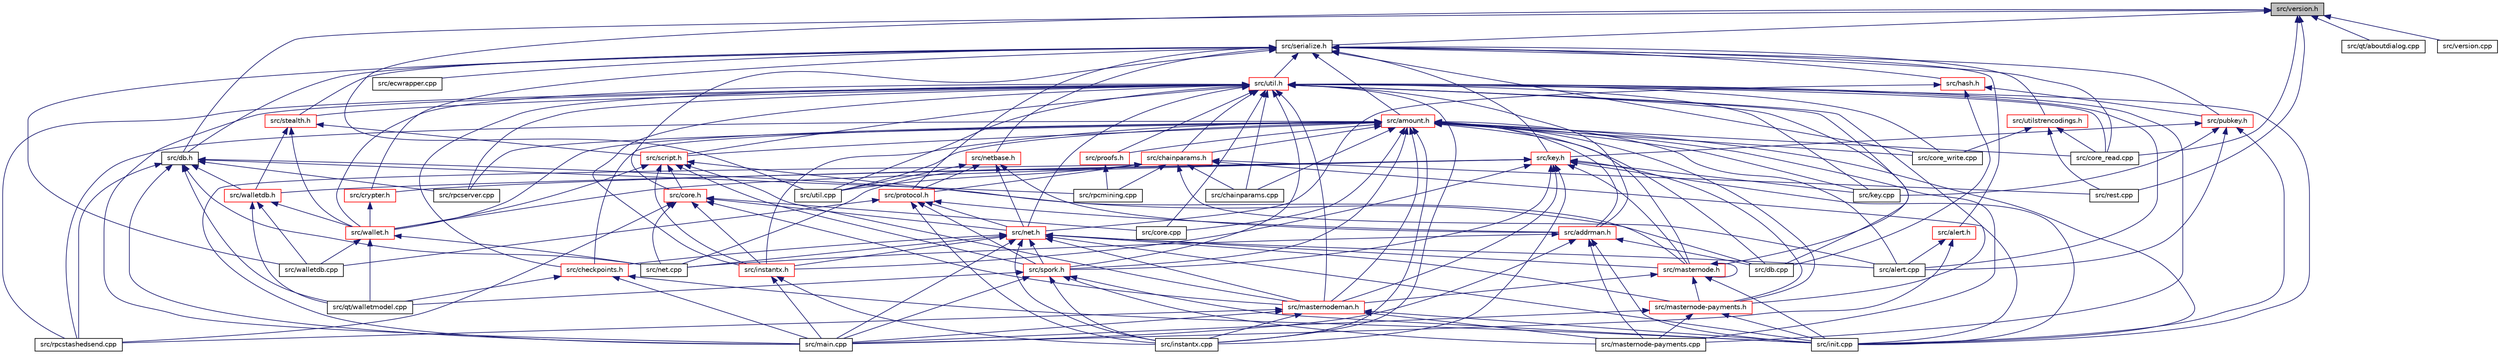 digraph "src/version.h"
{
  edge [fontname="Helvetica",fontsize="10",labelfontname="Helvetica",labelfontsize="10"];
  node [fontname="Helvetica",fontsize="10",shape=record];
  Node3 [label="src/version.h",height=0.2,width=0.4,color="black", fillcolor="grey75", style="filled", fontcolor="black"];
  Node3 -> Node4 [dir="back",color="midnightblue",fontsize="10",style="solid",fontname="Helvetica"];
  Node4 [label="src/serialize.h",height=0.2,width=0.4,color="black", fillcolor="white", style="filled",URL="$df/d9d/serialize_8h.html"];
  Node4 -> Node5 [dir="back",color="midnightblue",fontsize="10",style="solid",fontname="Helvetica"];
  Node5 [label="src/util.h",height=0.2,width=0.4,color="red", fillcolor="white", style="filled",URL="$d8/d3c/util_8h.html"];
  Node5 -> Node6 [dir="back",color="midnightblue",fontsize="10",style="solid",fontname="Helvetica"];
  Node6 [label="src/chainparams.h",height=0.2,width=0.4,color="red", fillcolor="white", style="filled",URL="$d7/ddb/chainparams_8h.html"];
  Node6 -> Node7 [dir="back",color="midnightblue",fontsize="10",style="solid",fontname="Helvetica"];
  Node7 [label="src/protocol.h",height=0.2,width=0.4,color="red", fillcolor="white", style="filled",URL="$d2/d5e/protocol_8h.html"];
  Node7 -> Node9 [dir="back",color="midnightblue",fontsize="10",style="solid",fontname="Helvetica"];
  Node9 [label="src/net.h",height=0.2,width=0.4,color="red", fillcolor="white", style="filled",URL="$d7/d97/net_8h.html"];
  Node9 -> Node33 [dir="back",color="midnightblue",fontsize="10",style="solid",fontname="Helvetica"];
  Node33 [label="src/masternode.h",height=0.2,width=0.4,color="red", fillcolor="white", style="filled",URL="$d9/dec/masternode_8h.html"];
  Node33 -> Node33 [dir="back",color="midnightblue",fontsize="10",style="solid",fontname="Helvetica"];
  Node33 -> Node34 [dir="back",color="midnightblue",fontsize="10",style="solid",fontname="Helvetica"];
  Node34 [label="src/masternodeman.h",height=0.2,width=0.4,color="red", fillcolor="white", style="filled",URL="$db/d32/masternodeman_8h.html"];
  Node34 -> Node13 [dir="back",color="midnightblue",fontsize="10",style="solid",fontname="Helvetica"];
  Node13 [label="src/init.cpp",height=0.2,width=0.4,color="black", fillcolor="white", style="filled",URL="$d0/dc9/init_8cpp.html"];
  Node34 -> Node14 [dir="back",color="midnightblue",fontsize="10",style="solid",fontname="Helvetica"];
  Node14 [label="src/instantx.cpp",height=0.2,width=0.4,color="black", fillcolor="white", style="filled",URL="$db/d72/instantx_8cpp.html"];
  Node34 -> Node15 [dir="back",color="midnightblue",fontsize="10",style="solid",fontname="Helvetica"];
  Node15 [label="src/main.cpp",height=0.2,width=0.4,color="black", fillcolor="white", style="filled",URL="$df/d0a/main_8cpp.html"];
  Node34 -> Node16 [dir="back",color="midnightblue",fontsize="10",style="solid",fontname="Helvetica"];
  Node16 [label="src/masternode-payments.cpp",height=0.2,width=0.4,color="black", fillcolor="white", style="filled",URL="$d8/d43/masternode-payments_8cpp.html"];
  Node34 -> Node32 [dir="back",color="midnightblue",fontsize="10",style="solid",fontname="Helvetica"];
  Node32 [label="src/rpcstashedsend.cpp",height=0.2,width=0.4,color="black", fillcolor="white", style="filled",URL="$d5/d6b/rpcstashedsend_8cpp.html"];
  Node33 -> Node37 [dir="back",color="midnightblue",fontsize="10",style="solid",fontname="Helvetica"];
  Node37 [label="src/masternode-payments.h",height=0.2,width=0.4,color="red", fillcolor="white", style="filled",URL="$dc/d20/masternode-payments_8h.html"];
  Node37 -> Node13 [dir="back",color="midnightblue",fontsize="10",style="solid",fontname="Helvetica"];
  Node37 -> Node15 [dir="back",color="midnightblue",fontsize="10",style="solid",fontname="Helvetica"];
  Node37 -> Node16 [dir="back",color="midnightblue",fontsize="10",style="solid",fontname="Helvetica"];
  Node33 -> Node13 [dir="back",color="midnightblue",fontsize="10",style="solid",fontname="Helvetica"];
  Node9 -> Node34 [dir="back",color="midnightblue",fontsize="10",style="solid",fontname="Helvetica"];
  Node9 -> Node37 [dir="back",color="midnightblue",fontsize="10",style="solid",fontname="Helvetica"];
  Node9 -> Node92 [dir="back",color="midnightblue",fontsize="10",style="solid",fontname="Helvetica"];
  Node92 [label="src/alert.cpp",height=0.2,width=0.4,color="black", fillcolor="white", style="filled",URL="$d4/da0/alert_8cpp.html"];
  Node9 -> Node93 [dir="back",color="midnightblue",fontsize="10",style="solid",fontname="Helvetica"];
  Node93 [label="src/checkpoints.h",height=0.2,width=0.4,color="red", fillcolor="white", style="filled",URL="$d8/dd7/checkpoints_8h.html"];
  Node93 -> Node13 [dir="back",color="midnightblue",fontsize="10",style="solid",fontname="Helvetica"];
  Node93 -> Node15 [dir="back",color="midnightblue",fontsize="10",style="solid",fontname="Helvetica"];
  Node93 -> Node18 [dir="back",color="midnightblue",fontsize="10",style="solid",fontname="Helvetica"];
  Node18 [label="src/qt/walletmodel.cpp",height=0.2,width=0.4,color="black", fillcolor="white", style="filled",URL="$d8/d9b/walletmodel_8cpp.html"];
  Node9 -> Node13 [dir="back",color="midnightblue",fontsize="10",style="solid",fontname="Helvetica"];
  Node9 -> Node12 [dir="back",color="midnightblue",fontsize="10",style="solid",fontname="Helvetica"];
  Node12 [label="src/spork.h",height=0.2,width=0.4,color="red", fillcolor="white", style="filled",URL="$d0/d24/spork_8h.html"];
  Node12 -> Node13 [dir="back",color="midnightblue",fontsize="10",style="solid",fontname="Helvetica"];
  Node12 -> Node14 [dir="back",color="midnightblue",fontsize="10",style="solid",fontname="Helvetica"];
  Node12 -> Node15 [dir="back",color="midnightblue",fontsize="10",style="solid",fontname="Helvetica"];
  Node12 -> Node16 [dir="back",color="midnightblue",fontsize="10",style="solid",fontname="Helvetica"];
  Node12 -> Node18 [dir="back",color="midnightblue",fontsize="10",style="solid",fontname="Helvetica"];
  Node9 -> Node14 [dir="back",color="midnightblue",fontsize="10",style="solid",fontname="Helvetica"];
  Node9 -> Node79 [dir="back",color="midnightblue",fontsize="10",style="solid",fontname="Helvetica"];
  Node79 [label="src/instantx.h",height=0.2,width=0.4,color="red", fillcolor="white", style="filled",URL="$d6/d5f/instantx_8h.html"];
  Node79 -> Node14 [dir="back",color="midnightblue",fontsize="10",style="solid",fontname="Helvetica"];
  Node79 -> Node15 [dir="back",color="midnightblue",fontsize="10",style="solid",fontname="Helvetica"];
  Node9 -> Node15 [dir="back",color="midnightblue",fontsize="10",style="solid",fontname="Helvetica"];
  Node9 -> Node24 [dir="back",color="midnightblue",fontsize="10",style="solid",fontname="Helvetica"];
  Node24 [label="src/net.cpp",height=0.2,width=0.4,color="black", fillcolor="white", style="filled",URL="$dd/d84/net_8cpp.html"];
  Node7 -> Node98 [dir="back",color="midnightblue",fontsize="10",style="solid",fontname="Helvetica"];
  Node98 [label="src/addrman.h",height=0.2,width=0.4,color="red", fillcolor="white", style="filled",URL="$da/dd5/addrman_8h.html"];
  Node98 -> Node100 [dir="back",color="midnightblue",fontsize="10",style="solid",fontname="Helvetica"];
  Node100 [label="src/db.cpp",height=0.2,width=0.4,color="black", fillcolor="white", style="filled",URL="$df/d4e/db_8cpp.html"];
  Node98 -> Node13 [dir="back",color="midnightblue",fontsize="10",style="solid",fontname="Helvetica"];
  Node98 -> Node15 [dir="back",color="midnightblue",fontsize="10",style="solid",fontname="Helvetica"];
  Node98 -> Node16 [dir="back",color="midnightblue",fontsize="10",style="solid",fontname="Helvetica"];
  Node98 -> Node24 [dir="back",color="midnightblue",fontsize="10",style="solid",fontname="Helvetica"];
  Node7 -> Node12 [dir="back",color="midnightblue",fontsize="10",style="solid",fontname="Helvetica"];
  Node7 -> Node14 [dir="back",color="midnightblue",fontsize="10",style="solid",fontname="Helvetica"];
  Node7 -> Node72 [dir="back",color="midnightblue",fontsize="10",style="solid",fontname="Helvetica"];
  Node72 [label="src/walletdb.cpp",height=0.2,width=0.4,color="black", fillcolor="white", style="filled",URL="$dc/d75/walletdb_8cpp.html"];
  Node6 -> Node92 [dir="back",color="midnightblue",fontsize="10",style="solid",fontname="Helvetica"];
  Node6 -> Node73 [dir="back",color="midnightblue",fontsize="10",style="solid",fontname="Helvetica"];
  Node73 [label="src/chainparams.cpp",height=0.2,width=0.4,color="black", fillcolor="white", style="filled",URL="$df/dbf/chainparams_8cpp.html"];
  Node6 -> Node13 [dir="back",color="midnightblue",fontsize="10",style="solid",fontname="Helvetica"];
  Node6 -> Node15 [dir="back",color="midnightblue",fontsize="10",style="solid",fontname="Helvetica"];
  Node6 -> Node24 [dir="back",color="midnightblue",fontsize="10",style="solid",fontname="Helvetica"];
  Node6 -> Node103 [dir="back",color="midnightblue",fontsize="10",style="solid",fontname="Helvetica"];
  Node103 [label="src/rest.cpp",height=0.2,width=0.4,color="black", fillcolor="white", style="filled",URL="$d8/d04/rest_8cpp.html"];
  Node6 -> Node52 [dir="back",color="midnightblue",fontsize="10",style="solid",fontname="Helvetica"];
  Node52 [label="src/rpcmining.cpp",height=0.2,width=0.4,color="black", fillcolor="white", style="filled",URL="$d4/ddd/rpcmining_8cpp.html"];
  Node6 -> Node109 [dir="back",color="midnightblue",fontsize="10",style="solid",fontname="Helvetica"];
  Node109 [label="src/util.cpp",height=0.2,width=0.4,color="black", fillcolor="white", style="filled",URL="$df/d2d/util_8cpp.html"];
  Node5 -> Node110 [dir="back",color="midnightblue",fontsize="10",style="solid",fontname="Helvetica"];
  Node110 [label="src/script.h",height=0.2,width=0.4,color="red", fillcolor="white", style="filled",URL="$de/d7f/script_8h.html"];
  Node110 -> Node111 [dir="back",color="midnightblue",fontsize="10",style="solid",fontname="Helvetica"];
  Node111 [label="src/core.h",height=0.2,width=0.4,color="red", fillcolor="white", style="filled",URL="$d5/dc4/core_8h.html"];
  Node111 -> Node9 [dir="back",color="midnightblue",fontsize="10",style="solid",fontname="Helvetica"];
  Node111 -> Node34 [dir="back",color="midnightblue",fontsize="10",style="solid",fontname="Helvetica"];
  Node111 -> Node114 [dir="back",color="midnightblue",fontsize="10",style="solid",fontname="Helvetica"];
  Node114 [label="src/core.cpp",height=0.2,width=0.4,color="black", fillcolor="white", style="filled",URL="$da/de0/core_8cpp.html"];
  Node111 -> Node79 [dir="back",color="midnightblue",fontsize="10",style="solid",fontname="Helvetica"];
  Node111 -> Node24 [dir="back",color="midnightblue",fontsize="10",style="solid",fontname="Helvetica"];
  Node111 -> Node32 [dir="back",color="midnightblue",fontsize="10",style="solid",fontname="Helvetica"];
  Node110 -> Node33 [dir="back",color="midnightblue",fontsize="10",style="solid",fontname="Helvetica"];
  Node110 -> Node39 [dir="back",color="midnightblue",fontsize="10",style="solid",fontname="Helvetica"];
  Node39 [label="src/wallet.h",height=0.2,width=0.4,color="red", fillcolor="white", style="filled",URL="$d0/df4/wallet_8h.html"];
  Node39 -> Node24 [dir="back",color="midnightblue",fontsize="10",style="solid",fontname="Helvetica"];
  Node39 -> Node18 [dir="back",color="midnightblue",fontsize="10",style="solid",fontname="Helvetica"];
  Node39 -> Node72 [dir="back",color="midnightblue",fontsize="10",style="solid",fontname="Helvetica"];
  Node110 -> Node34 [dir="back",color="midnightblue",fontsize="10",style="solid",fontname="Helvetica"];
  Node110 -> Node12 [dir="back",color="midnightblue",fontsize="10",style="solid",fontname="Helvetica"];
  Node110 -> Node79 [dir="back",color="midnightblue",fontsize="10",style="solid",fontname="Helvetica"];
  Node5 -> Node120 [dir="back",color="midnightblue",fontsize="10",style="solid",fontname="Helvetica"];
  Node120 [label="src/stealth.h",height=0.2,width=0.4,color="red", fillcolor="white", style="filled",URL="$d4/d43/stealth_8h.html"];
  Node120 -> Node110 [dir="back",color="midnightblue",fontsize="10",style="solid",fontname="Helvetica"];
  Node120 -> Node116 [dir="back",color="midnightblue",fontsize="10",style="solid",fontname="Helvetica"];
  Node116 [label="src/walletdb.h",height=0.2,width=0.4,color="red", fillcolor="white", style="filled",URL="$de/dd6/walletdb_8h.html"];
  Node116 -> Node39 [dir="back",color="midnightblue",fontsize="10",style="solid",fontname="Helvetica"];
  Node116 -> Node18 [dir="back",color="midnightblue",fontsize="10",style="solid",fontname="Helvetica"];
  Node116 -> Node72 [dir="back",color="midnightblue",fontsize="10",style="solid",fontname="Helvetica"];
  Node120 -> Node39 [dir="back",color="midnightblue",fontsize="10",style="solid",fontname="Helvetica"];
  Node5 -> Node9 [dir="back",color="midnightblue",fontsize="10",style="solid",fontname="Helvetica"];
  Node5 -> Node33 [dir="back",color="midnightblue",fontsize="10",style="solid",fontname="Helvetica"];
  Node5 -> Node121 [dir="back",color="midnightblue",fontsize="10",style="solid",fontname="Helvetica"];
  Node121 [label="src/proofs.h",height=0.2,width=0.4,color="red", fillcolor="white", style="filled",URL="$d7/d48/proofs_8h.html"];
  Node121 -> Node52 [dir="back",color="midnightblue",fontsize="10",style="solid",fontname="Helvetica"];
  Node5 -> Node39 [dir="back",color="midnightblue",fontsize="10",style="solid",fontname="Helvetica"];
  Node5 -> Node34 [dir="back",color="midnightblue",fontsize="10",style="solid",fontname="Helvetica"];
  Node5 -> Node37 [dir="back",color="midnightblue",fontsize="10",style="solid",fontname="Helvetica"];
  Node5 -> Node98 [dir="back",color="midnightblue",fontsize="10",style="solid",fontname="Helvetica"];
  Node5 -> Node92 [dir="back",color="midnightblue",fontsize="10",style="solid",fontname="Helvetica"];
  Node5 -> Node73 [dir="back",color="midnightblue",fontsize="10",style="solid",fontname="Helvetica"];
  Node5 -> Node93 [dir="back",color="midnightblue",fontsize="10",style="solid",fontname="Helvetica"];
  Node5 -> Node114 [dir="back",color="midnightblue",fontsize="10",style="solid",fontname="Helvetica"];
  Node5 -> Node122 [dir="back",color="midnightblue",fontsize="10",style="solid",fontname="Helvetica"];
  Node122 [label="src/core_read.cpp",height=0.2,width=0.4,color="black", fillcolor="white", style="filled",URL="$da/d4a/core__read_8cpp.html"];
  Node5 -> Node106 [dir="back",color="midnightblue",fontsize="10",style="solid",fontname="Helvetica"];
  Node106 [label="src/core_write.cpp",height=0.2,width=0.4,color="black", fillcolor="white", style="filled",URL="$d5/d2e/core__write_8cpp.html"];
  Node5 -> Node100 [dir="back",color="midnightblue",fontsize="10",style="solid",fontname="Helvetica"];
  Node5 -> Node13 [dir="back",color="midnightblue",fontsize="10",style="solid",fontname="Helvetica"];
  Node5 -> Node12 [dir="back",color="midnightblue",fontsize="10",style="solid",fontname="Helvetica"];
  Node5 -> Node14 [dir="back",color="midnightblue",fontsize="10",style="solid",fontname="Helvetica"];
  Node5 -> Node79 [dir="back",color="midnightblue",fontsize="10",style="solid",fontname="Helvetica"];
  Node5 -> Node123 [dir="back",color="midnightblue",fontsize="10",style="solid",fontname="Helvetica"];
  Node123 [label="src/key.cpp",height=0.2,width=0.4,color="black", fillcolor="white", style="filled",URL="$d1/dbc/key_8cpp.html"];
  Node5 -> Node15 [dir="back",color="midnightblue",fontsize="10",style="solid",fontname="Helvetica"];
  Node5 -> Node16 [dir="back",color="midnightblue",fontsize="10",style="solid",fontname="Helvetica"];
  Node5 -> Node54 [dir="back",color="midnightblue",fontsize="10",style="solid",fontname="Helvetica"];
  Node54 [label="src/rpcserver.cpp",height=0.2,width=0.4,color="black", fillcolor="white", style="filled",URL="$d6/d76/rpcserver_8cpp.html"];
  Node5 -> Node32 [dir="back",color="midnightblue",fontsize="10",style="solid",fontname="Helvetica"];
  Node5 -> Node109 [dir="back",color="midnightblue",fontsize="10",style="solid",fontname="Helvetica"];
  Node4 -> Node140 [dir="back",color="midnightblue",fontsize="10",style="solid",fontname="Helvetica"];
  Node140 [label="src/amount.h",height=0.2,width=0.4,color="red", fillcolor="white", style="filled",URL="$dd/d2f/amount_8h.html"];
  Node140 -> Node6 [dir="back",color="midnightblue",fontsize="10",style="solid",fontname="Helvetica"];
  Node140 -> Node110 [dir="back",color="midnightblue",fontsize="10",style="solid",fontname="Helvetica"];
  Node140 -> Node33 [dir="back",color="midnightblue",fontsize="10",style="solid",fontname="Helvetica"];
  Node140 -> Node121 [dir="back",color="midnightblue",fontsize="10",style="solid",fontname="Helvetica"];
  Node140 -> Node39 [dir="back",color="midnightblue",fontsize="10",style="solid",fontname="Helvetica"];
  Node140 -> Node34 [dir="back",color="midnightblue",fontsize="10",style="solid",fontname="Helvetica"];
  Node140 -> Node37 [dir="back",color="midnightblue",fontsize="10",style="solid",fontname="Helvetica"];
  Node140 -> Node98 [dir="back",color="midnightblue",fontsize="10",style="solid",fontname="Helvetica"];
  Node140 -> Node92 [dir="back",color="midnightblue",fontsize="10",style="solid",fontname="Helvetica"];
  Node140 -> Node73 [dir="back",color="midnightblue",fontsize="10",style="solid",fontname="Helvetica"];
  Node140 -> Node93 [dir="back",color="midnightblue",fontsize="10",style="solid",fontname="Helvetica"];
  Node140 -> Node114 [dir="back",color="midnightblue",fontsize="10",style="solid",fontname="Helvetica"];
  Node140 -> Node122 [dir="back",color="midnightblue",fontsize="10",style="solid",fontname="Helvetica"];
  Node140 -> Node106 [dir="back",color="midnightblue",fontsize="10",style="solid",fontname="Helvetica"];
  Node140 -> Node100 [dir="back",color="midnightblue",fontsize="10",style="solid",fontname="Helvetica"];
  Node140 -> Node13 [dir="back",color="midnightblue",fontsize="10",style="solid",fontname="Helvetica"];
  Node140 -> Node12 [dir="back",color="midnightblue",fontsize="10",style="solid",fontname="Helvetica"];
  Node140 -> Node14 [dir="back",color="midnightblue",fontsize="10",style="solid",fontname="Helvetica"];
  Node140 -> Node79 [dir="back",color="midnightblue",fontsize="10",style="solid",fontname="Helvetica"];
  Node140 -> Node123 [dir="back",color="midnightblue",fontsize="10",style="solid",fontname="Helvetica"];
  Node140 -> Node16 [dir="back",color="midnightblue",fontsize="10",style="solid",fontname="Helvetica"];
  Node140 -> Node54 [dir="back",color="midnightblue",fontsize="10",style="solid",fontname="Helvetica"];
  Node140 -> Node32 [dir="back",color="midnightblue",fontsize="10",style="solid",fontname="Helvetica"];
  Node140 -> Node109 [dir="back",color="midnightblue",fontsize="10",style="solid",fontname="Helvetica"];
  Node4 -> Node7 [dir="back",color="midnightblue",fontsize="10",style="solid",fontname="Helvetica"];
  Node4 -> Node143 [dir="back",color="midnightblue",fontsize="10",style="solid",fontname="Helvetica"];
  Node143 [label="src/netbase.h",height=0.2,width=0.4,color="red", fillcolor="white", style="filled",URL="$da/df0/netbase_8h.html"];
  Node143 -> Node7 [dir="back",color="midnightblue",fontsize="10",style="solid",fontname="Helvetica"];
  Node143 -> Node9 [dir="back",color="midnightblue",fontsize="10",style="solid",fontname="Helvetica"];
  Node143 -> Node98 [dir="back",color="midnightblue",fontsize="10",style="solid",fontname="Helvetica"];
  Node143 -> Node109 [dir="back",color="midnightblue",fontsize="10",style="solid",fontname="Helvetica"];
  Node4 -> Node111 [dir="back",color="midnightblue",fontsize="10",style="solid",fontname="Helvetica"];
  Node4 -> Node144 [dir="back",color="midnightblue",fontsize="10",style="solid",fontname="Helvetica"];
  Node144 [label="src/hash.h",height=0.2,width=0.4,color="red", fillcolor="white", style="filled",URL="$db/dfb/hash_8h.html"];
  Node144 -> Node145 [dir="back",color="midnightblue",fontsize="10",style="solid",fontname="Helvetica"];
  Node145 [label="src/pubkey.h",height=0.2,width=0.4,color="red", fillcolor="white", style="filled",URL="$d4/daf/pubkey_8h.html"];
  Node145 -> Node146 [dir="back",color="midnightblue",fontsize="10",style="solid",fontname="Helvetica"];
  Node146 [label="src/key.h",height=0.2,width=0.4,color="red", fillcolor="white", style="filled",URL="$de/de5/key_8h.html"];
  Node146 -> Node33 [dir="back",color="midnightblue",fontsize="10",style="solid",fontname="Helvetica"];
  Node146 -> Node116 [dir="back",color="midnightblue",fontsize="10",style="solid",fontname="Helvetica"];
  Node146 -> Node117 [dir="back",color="midnightblue",fontsize="10",style="solid",fontname="Helvetica"];
  Node117 [label="src/crypter.h",height=0.2,width=0.4,color="red", fillcolor="white", style="filled",URL="$df/d1f/crypter_8h.html"];
  Node117 -> Node39 [dir="back",color="midnightblue",fontsize="10",style="solid",fontname="Helvetica"];
  Node146 -> Node39 [dir="back",color="midnightblue",fontsize="10",style="solid",fontname="Helvetica"];
  Node146 -> Node34 [dir="back",color="midnightblue",fontsize="10",style="solid",fontname="Helvetica"];
  Node146 -> Node37 [dir="back",color="midnightblue",fontsize="10",style="solid",fontname="Helvetica"];
  Node146 -> Node13 [dir="back",color="midnightblue",fontsize="10",style="solid",fontname="Helvetica"];
  Node146 -> Node12 [dir="back",color="midnightblue",fontsize="10",style="solid",fontname="Helvetica"];
  Node146 -> Node14 [dir="back",color="midnightblue",fontsize="10",style="solid",fontname="Helvetica"];
  Node146 -> Node79 [dir="back",color="midnightblue",fontsize="10",style="solid",fontname="Helvetica"];
  Node146 -> Node123 [dir="back",color="midnightblue",fontsize="10",style="solid",fontname="Helvetica"];
  Node145 -> Node92 [dir="back",color="midnightblue",fontsize="10",style="solid",fontname="Helvetica"];
  Node145 -> Node13 [dir="back",color="midnightblue",fontsize="10",style="solid",fontname="Helvetica"];
  Node145 -> Node123 [dir="back",color="midnightblue",fontsize="10",style="solid",fontname="Helvetica"];
  Node144 -> Node9 [dir="back",color="midnightblue",fontsize="10",style="solid",fontname="Helvetica"];
  Node144 -> Node100 [dir="back",color="midnightblue",fontsize="10",style="solid",fontname="Helvetica"];
  Node4 -> Node145 [dir="back",color="midnightblue",fontsize="10",style="solid",fontname="Helvetica"];
  Node4 -> Node146 [dir="back",color="midnightblue",fontsize="10",style="solid",fontname="Helvetica"];
  Node4 -> Node120 [dir="back",color="midnightblue",fontsize="10",style="solid",fontname="Helvetica"];
  Node4 -> Node149 [dir="back",color="midnightblue",fontsize="10",style="solid",fontname="Helvetica"];
  Node149 [label="src/db.h",height=0.2,width=0.4,color="black", fillcolor="white", style="filled",URL="$da/d4e/db_8h.html"];
  Node149 -> Node116 [dir="back",color="midnightblue",fontsize="10",style="solid",fontname="Helvetica"];
  Node149 -> Node100 [dir="back",color="midnightblue",fontsize="10",style="solid",fontname="Helvetica"];
  Node149 -> Node15 [dir="back",color="midnightblue",fontsize="10",style="solid",fontname="Helvetica"];
  Node149 -> Node24 [dir="back",color="midnightblue",fontsize="10",style="solid",fontname="Helvetica"];
  Node149 -> Node18 [dir="back",color="midnightblue",fontsize="10",style="solid",fontname="Helvetica"];
  Node149 -> Node52 [dir="back",color="midnightblue",fontsize="10",style="solid",fontname="Helvetica"];
  Node149 -> Node54 [dir="back",color="midnightblue",fontsize="10",style="solid",fontname="Helvetica"];
  Node149 -> Node32 [dir="back",color="midnightblue",fontsize="10",style="solid",fontname="Helvetica"];
  Node4 -> Node117 [dir="back",color="midnightblue",fontsize="10",style="solid",fontname="Helvetica"];
  Node4 -> Node150 [dir="back",color="midnightblue",fontsize="10",style="solid",fontname="Helvetica"];
  Node150 [label="src/alert.h",height=0.2,width=0.4,color="red", fillcolor="white", style="filled",URL="$dd/dfa/alert_8h.html"];
  Node150 -> Node92 [dir="back",color="midnightblue",fontsize="10",style="solid",fontname="Helvetica"];
  Node150 -> Node15 [dir="back",color="midnightblue",fontsize="10",style="solid",fontname="Helvetica"];
  Node4 -> Node122 [dir="back",color="midnightblue",fontsize="10",style="solid",fontname="Helvetica"];
  Node4 -> Node151 [dir="back",color="midnightblue",fontsize="10",style="solid",fontname="Helvetica"];
  Node151 [label="src/utilstrencodings.h",height=0.2,width=0.4,color="red", fillcolor="white", style="filled",URL="$d8/db2/utilstrencodings_8h.html"];
  Node151 -> Node122 [dir="back",color="midnightblue",fontsize="10",style="solid",fontname="Helvetica"];
  Node151 -> Node106 [dir="back",color="midnightblue",fontsize="10",style="solid",fontname="Helvetica"];
  Node151 -> Node103 [dir="back",color="midnightblue",fontsize="10",style="solid",fontname="Helvetica"];
  Node4 -> Node106 [dir="back",color="midnightblue",fontsize="10",style="solid",fontname="Helvetica"];
  Node4 -> Node153 [dir="back",color="midnightblue",fontsize="10",style="solid",fontname="Helvetica"];
  Node153 [label="src/ecwrapper.cpp",height=0.2,width=0.4,color="black", fillcolor="white", style="filled",URL="$d9/dd9/ecwrapper_8cpp.html"];
  Node4 -> Node72 [dir="back",color="midnightblue",fontsize="10",style="solid",fontname="Helvetica"];
  Node3 -> Node149 [dir="back",color="midnightblue",fontsize="10",style="solid",fontname="Helvetica"];
  Node3 -> Node122 [dir="back",color="midnightblue",fontsize="10",style="solid",fontname="Helvetica"];
  Node3 -> Node154 [dir="back",color="midnightblue",fontsize="10",style="solid",fontname="Helvetica"];
  Node154 [label="src/qt/aboutdialog.cpp",height=0.2,width=0.4,color="black", fillcolor="white", style="filled",URL="$db/dbc/aboutdialog_8cpp.html"];
  Node3 -> Node103 [dir="back",color="midnightblue",fontsize="10",style="solid",fontname="Helvetica"];
  Node3 -> Node109 [dir="back",color="midnightblue",fontsize="10",style="solid",fontname="Helvetica"];
  Node3 -> Node155 [dir="back",color="midnightblue",fontsize="10",style="solid",fontname="Helvetica"];
  Node155 [label="src/version.cpp",height=0.2,width=0.4,color="black", fillcolor="white", style="filled",URL="$d5/d1f/version_8cpp.html"];
}
